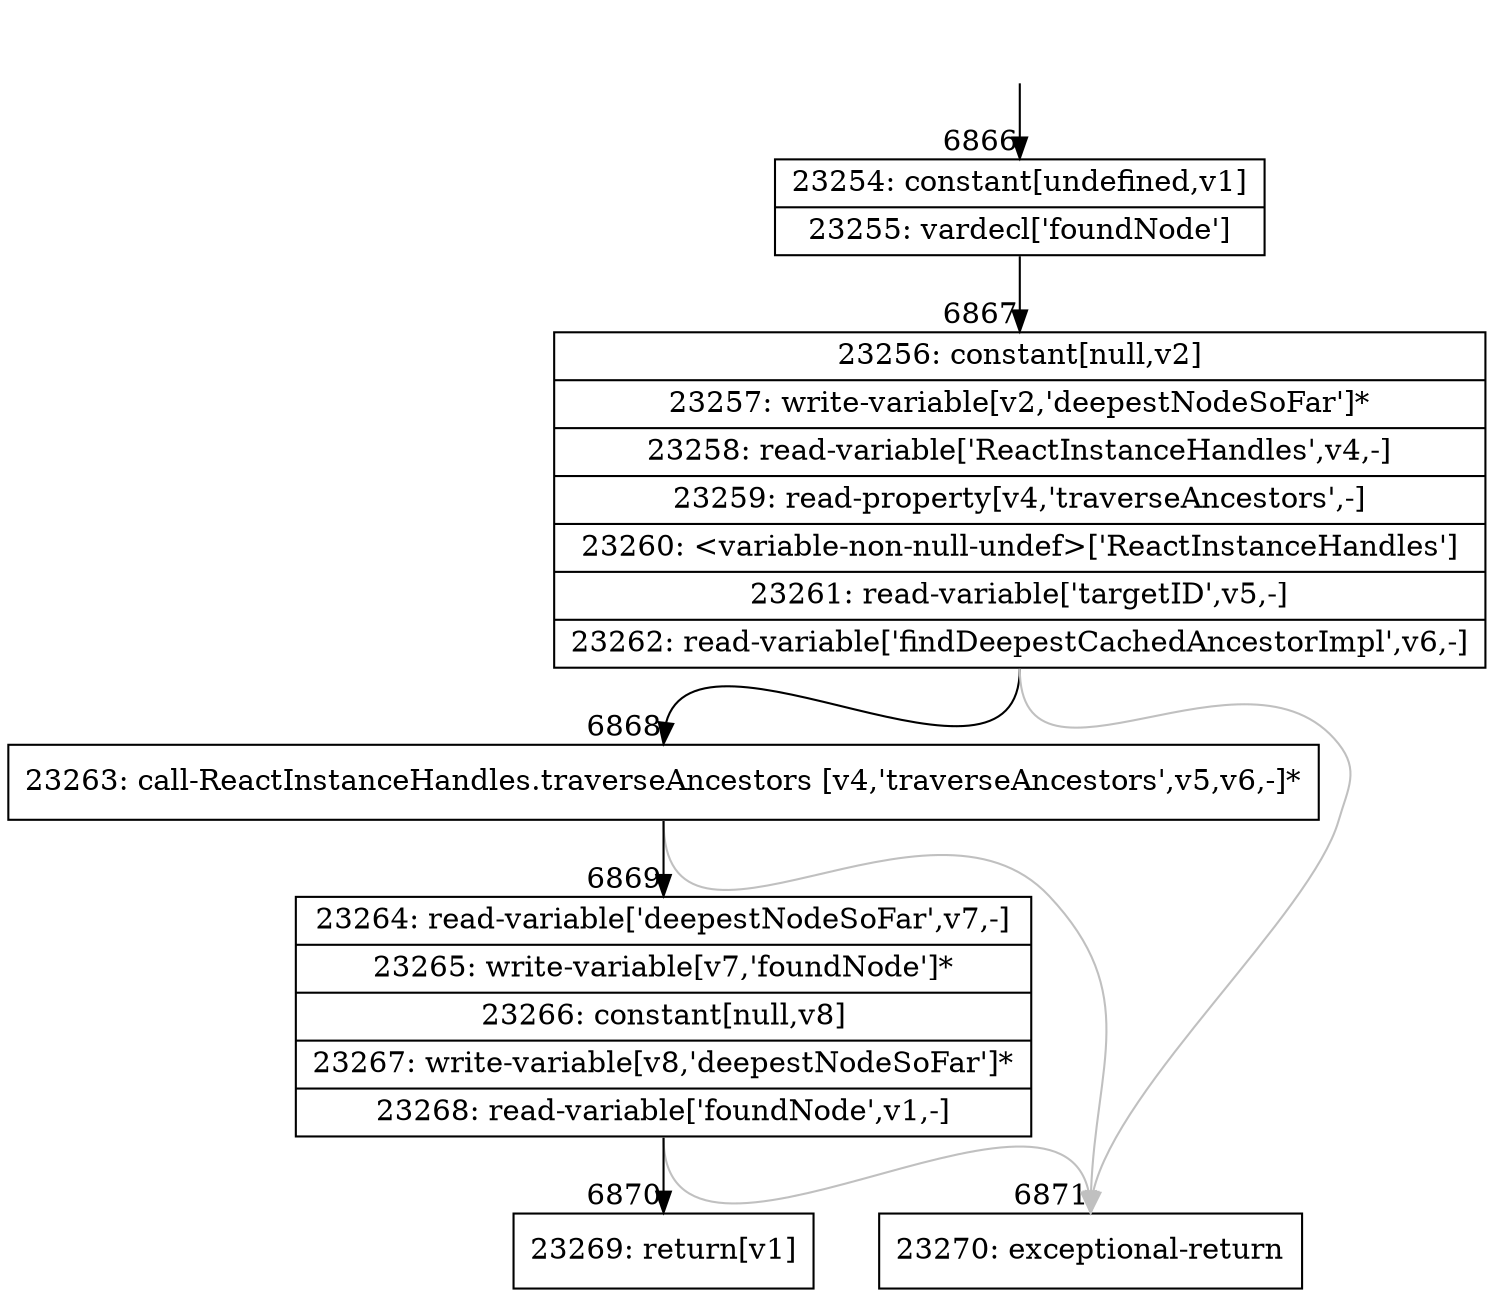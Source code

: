digraph {
rankdir="TD"
BB_entry478[shape=none,label=""];
BB_entry478 -> BB6866 [tailport=s, headport=n, headlabel="    6866"]
BB6866 [shape=record label="{23254: constant[undefined,v1]|23255: vardecl['foundNode']}" ] 
BB6866 -> BB6867 [tailport=s, headport=n, headlabel="      6867"]
BB6867 [shape=record label="{23256: constant[null,v2]|23257: write-variable[v2,'deepestNodeSoFar']*|23258: read-variable['ReactInstanceHandles',v4,-]|23259: read-property[v4,'traverseAncestors',-]|23260: \<variable-non-null-undef\>['ReactInstanceHandles']|23261: read-variable['targetID',v5,-]|23262: read-variable['findDeepestCachedAncestorImpl',v6,-]}" ] 
BB6867 -> BB6868 [tailport=s, headport=n, headlabel="      6868"]
BB6867 -> BB6871 [tailport=s, headport=n, color=gray, headlabel="      6871"]
BB6868 [shape=record label="{23263: call-ReactInstanceHandles.traverseAncestors [v4,'traverseAncestors',v5,v6,-]*}" ] 
BB6868 -> BB6869 [tailport=s, headport=n, headlabel="      6869"]
BB6868 -> BB6871 [tailport=s, headport=n, color=gray]
BB6869 [shape=record label="{23264: read-variable['deepestNodeSoFar',v7,-]|23265: write-variable[v7,'foundNode']*|23266: constant[null,v8]|23267: write-variable[v8,'deepestNodeSoFar']*|23268: read-variable['foundNode',v1,-]}" ] 
BB6869 -> BB6870 [tailport=s, headport=n, headlabel="      6870"]
BB6869 -> BB6871 [tailport=s, headport=n, color=gray]
BB6870 [shape=record label="{23269: return[v1]}" ] 
BB6871 [shape=record label="{23270: exceptional-return}" ] 
//#$~ 12020
}
